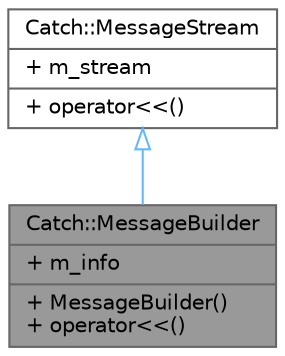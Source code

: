 digraph "Catch::MessageBuilder"
{
 // LATEX_PDF_SIZE
  bgcolor="transparent";
  edge [fontname=Helvetica,fontsize=10,labelfontname=Helvetica,labelfontsize=10];
  node [fontname=Helvetica,fontsize=10,shape=box,height=0.2,width=0.4];
  Node1 [shape=record,label="{Catch::MessageBuilder\n|+ m_info\l|+ MessageBuilder()\l+ operator\<\<()\l}",height=0.2,width=0.4,color="gray40", fillcolor="grey60", style="filled", fontcolor="black",tooltip=" "];
  Node2 -> Node1 [dir="back",color="steelblue1",style="solid",arrowtail="onormal"];
  Node2 [shape=record,label="{Catch::MessageStream\n|+ m_stream\l|+ operator\<\<()\l}",height=0.2,width=0.4,color="gray40", fillcolor="white", style="filled",URL="$struct_catch_1_1_message_stream.html",tooltip=" "];
}
